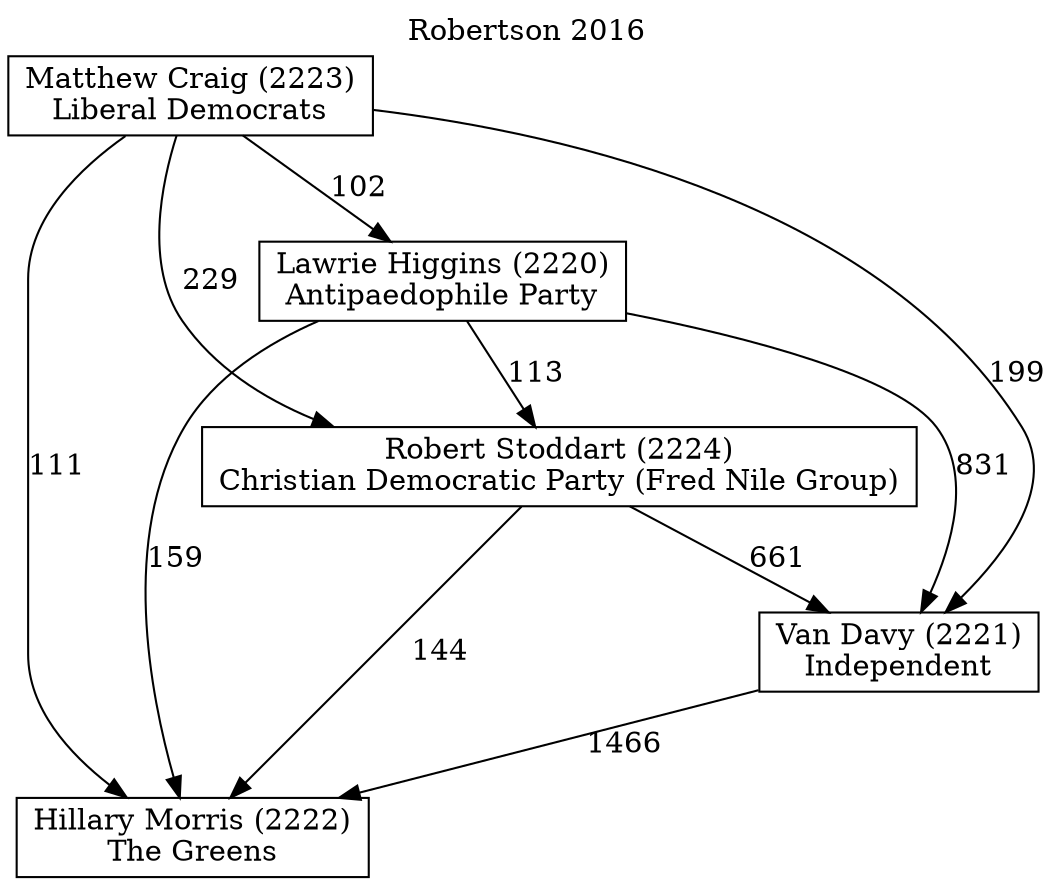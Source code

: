 // House preference flow
digraph "Hillary Morris (2222)_Robertson_2016" {
	graph [label="Robertson 2016" labelloc=t mclimit=10]
	node [shape=box]
	"Hillary Morris (2222)" [label="Hillary Morris (2222)
The Greens"]
	"Matthew Craig (2223)" [label="Matthew Craig (2223)
Liberal Democrats"]
	"Robert Stoddart (2224)" [label="Robert Stoddart (2224)
Christian Democratic Party (Fred Nile Group)"]
	"Van Davy (2221)" [label="Van Davy (2221)
Independent"]
	"Lawrie Higgins (2220)" [label="Lawrie Higgins (2220)
Antipaedophile Party"]
	"Lawrie Higgins (2220)" -> "Van Davy (2221)" [label=831]
	"Lawrie Higgins (2220)" -> "Robert Stoddart (2224)" [label=113]
	"Lawrie Higgins (2220)" -> "Hillary Morris (2222)" [label=159]
	"Robert Stoddart (2224)" -> "Van Davy (2221)" [label=661]
	"Matthew Craig (2223)" -> "Hillary Morris (2222)" [label=111]
	"Matthew Craig (2223)" -> "Van Davy (2221)" [label=199]
	"Robert Stoddart (2224)" -> "Hillary Morris (2222)" [label=144]
	"Matthew Craig (2223)" -> "Lawrie Higgins (2220)" [label=102]
	"Van Davy (2221)" -> "Hillary Morris (2222)" [label=1466]
	"Matthew Craig (2223)" -> "Robert Stoddart (2224)" [label=229]
}
